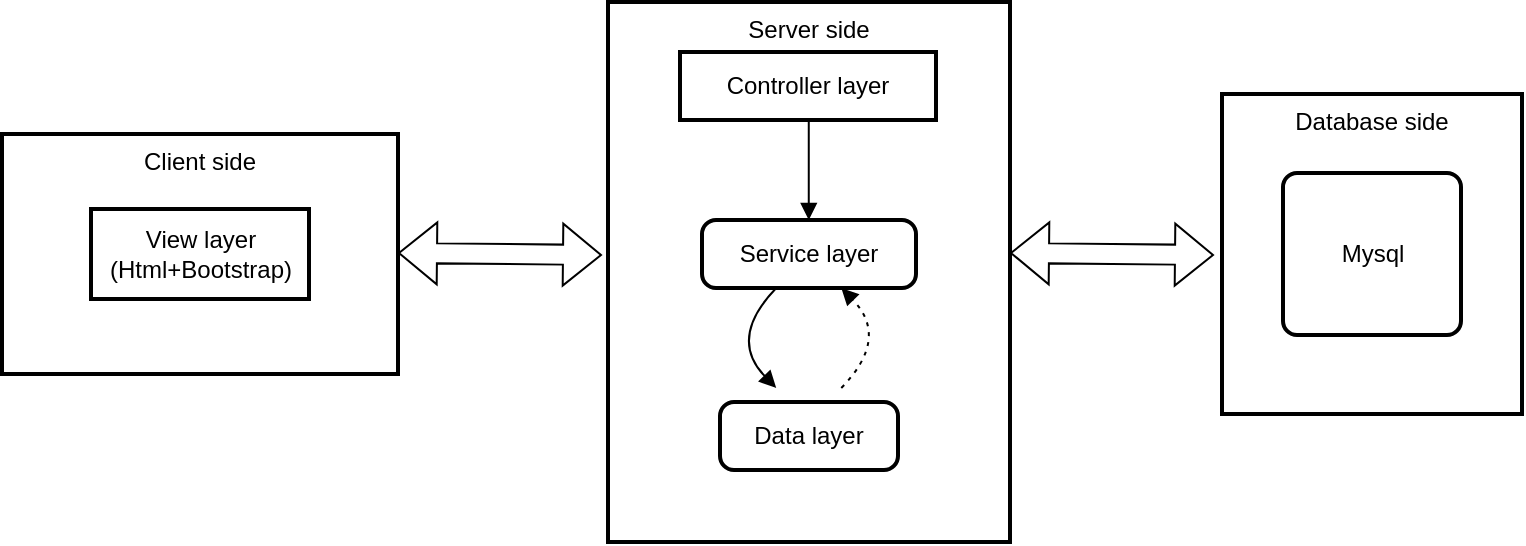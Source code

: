 <mxfile version="24.5.2" type="github">
  <diagram name="Page-1" id="HPQxDtcRFGuKZIN4-sWj">
    <mxGraphModel dx="2284" dy="671" grid="1" gridSize="10" guides="1" tooltips="1" connect="1" arrows="1" fold="1" page="1" pageScale="1" pageWidth="850" pageHeight="1100" math="0" shadow="0">
      <root>
        <mxCell id="0" />
        <mxCell id="1" parent="0" />
        <mxCell id="2" value="Server side" style="whiteSpace=wrap;strokeWidth=2;verticalAlign=top;" parent="1" vertex="1">
          <mxGeometry x="-527" y="130" width="201" height="270" as="geometry" />
        </mxCell>
        <mxCell id="3" value="Service layer" style="rounded=1;absoluteArcSize=1;arcSize=14;whiteSpace=wrap;strokeWidth=2;" parent="1" vertex="1">
          <mxGeometry x="-480" y="239" width="107" height="34" as="geometry" />
        </mxCell>
        <mxCell id="4" value="Controller layer" style="whiteSpace=wrap;strokeWidth=2;" parent="1" vertex="1">
          <mxGeometry x="-491" y="155" width="128" height="34" as="geometry" />
        </mxCell>
        <mxCell id="6" value="Data layer" style="rounded=1;absoluteArcSize=1;arcSize=14;whiteSpace=wrap;strokeWidth=2;" parent="1" vertex="1">
          <mxGeometry x="-471" y="330" width="89" height="34" as="geometry" />
        </mxCell>
        <mxCell id="lbI1FOwis0UeFXbIT6ob-22" style="edgeStyle=none;rounded=0;orthogonalLoop=1;jettySize=auto;html=1;exitX=1;exitY=0.25;exitDx=0;exitDy=0;strokeColor=default;shape=flexArrow;endArrow=block;endFill=0;startArrow=block;" edge="1" parent="1">
          <mxGeometry relative="1" as="geometry">
            <mxPoint x="-530" y="256.5" as="targetPoint" />
            <mxPoint x="-632" y="255.5" as="sourcePoint" />
          </mxGeometry>
        </mxCell>
        <mxCell id="7" value="Client side" style="whiteSpace=wrap;strokeWidth=2;verticalAlign=top;" parent="1" vertex="1">
          <mxGeometry x="-830" y="196" width="198" height="120" as="geometry" />
        </mxCell>
        <mxCell id="9" value="View layer&#xa;(Html+Bootstrap)" style="whiteSpace=wrap;strokeWidth=2;" parent="1" vertex="1">
          <mxGeometry x="-785.5" y="233.5" width="109" height="45" as="geometry" />
        </mxCell>
        <mxCell id="13" value="" style="curved=1;startArrow=none;endArrow=block;exitX=0.503;exitY=1;entryX=0.499;entryY=0;" parent="1" source="4" target="3" edge="1">
          <mxGeometry relative="1" as="geometry">
            <Array as="points" />
          </mxGeometry>
        </mxCell>
        <mxCell id="14" value="" style="curved=1;startArrow=none;endArrow=block;exitX=0.347;exitY=1;entryX=0.375;entryY=0;" parent="1" source="3" edge="1">
          <mxGeometry relative="1" as="geometry">
            <Array as="points">
              <mxPoint x="-467" y="298" />
            </Array>
            <mxPoint x="-442.891" y="323" as="targetPoint" />
          </mxGeometry>
        </mxCell>
        <mxCell id="17" value="" style="curved=1;dashed=1;dashPattern=2 3;startArrow=none;endArrow=block;exitX=0.623;exitY=0;entryX=0.651;entryY=1;" parent="1" target="3" edge="1">
          <mxGeometry relative="1" as="geometry">
            <Array as="points">
              <mxPoint x="-386" y="298" />
            </Array>
            <mxPoint x="-410.359" y="323" as="sourcePoint" />
          </mxGeometry>
        </mxCell>
        <mxCell id="lbI1FOwis0UeFXbIT6ob-20" value="Database side" style="whiteSpace=wrap;strokeWidth=2;verticalAlign=top;" vertex="1" parent="1">
          <mxGeometry x="-220" y="176" width="150" height="160" as="geometry" />
        </mxCell>
        <mxCell id="lbI1FOwis0UeFXbIT6ob-21" value="Mysql" style="rounded=1;absoluteArcSize=1;arcSize=14;whiteSpace=wrap;strokeWidth=2;" vertex="1" parent="1">
          <mxGeometry x="-189.5" y="215.5" width="89" height="81" as="geometry" />
        </mxCell>
        <mxCell id="lbI1FOwis0UeFXbIT6ob-24" style="edgeStyle=none;rounded=0;orthogonalLoop=1;jettySize=auto;html=1;exitX=1;exitY=0.25;exitDx=0;exitDy=0;strokeColor=default;shape=flexArrow;endArrow=block;endFill=0;startArrow=block;" edge="1" parent="1">
          <mxGeometry relative="1" as="geometry">
            <mxPoint x="-224" y="256.5" as="targetPoint" />
            <mxPoint x="-326" y="255.5" as="sourcePoint" />
          </mxGeometry>
        </mxCell>
      </root>
    </mxGraphModel>
  </diagram>
</mxfile>
